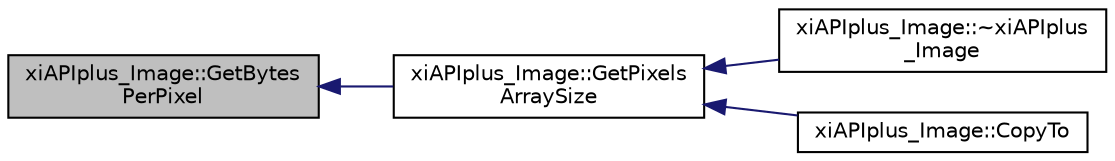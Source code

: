 digraph "xiAPIplus_Image::GetBytesPerPixel"
{
  edge [fontname="Helvetica",fontsize="10",labelfontname="Helvetica",labelfontsize="10"];
  node [fontname="Helvetica",fontsize="10",shape=record];
  rankdir="LR";
  Node22 [label="xiAPIplus_Image::GetBytes\lPerPixel",height=0.2,width=0.4,color="black", fillcolor="grey75", style="filled", fontcolor="black"];
  Node22 -> Node23 [dir="back",color="midnightblue",fontsize="10",style="solid",fontname="Helvetica"];
  Node23 [label="xiAPIplus_Image::GetPixels\lArraySize",height=0.2,width=0.4,color="black", fillcolor="white", style="filled",URL="$classxi_a_p_iplus___image.html#afa4a6a36065108774561dfa95beeef13"];
  Node23 -> Node24 [dir="back",color="midnightblue",fontsize="10",style="solid",fontname="Helvetica"];
  Node24 [label="xiAPIplus_Image::~xiAPIplus\l_Image",height=0.2,width=0.4,color="black", fillcolor="white", style="filled",URL="$classxi_a_p_iplus___image.html#a6614188c6fdcfa24f2e7148b002faf90"];
  Node23 -> Node25 [dir="back",color="midnightblue",fontsize="10",style="solid",fontname="Helvetica"];
  Node25 [label="xiAPIplus_Image::CopyTo",height=0.2,width=0.4,color="black", fillcolor="white", style="filled",URL="$classxi_a_p_iplus___image.html#a1e50fafbf5ddcb448055ae425971ecec"];
}
